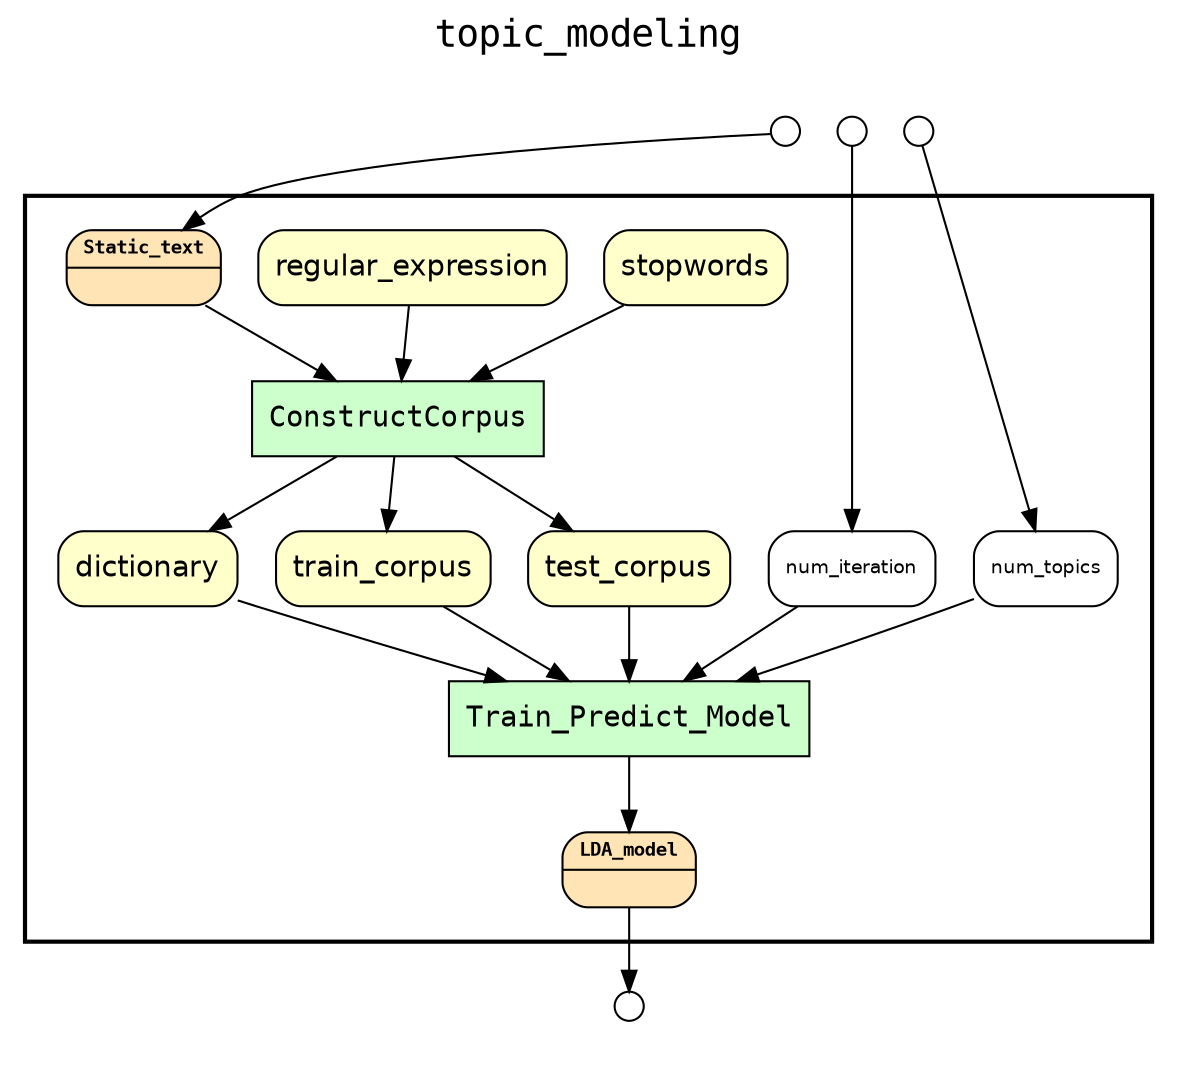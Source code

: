 
digraph yw_data_view {
rankdir=TB
fontname=Courier; fontsize=18; labelloc=t
label="topic_modeling"
subgraph cluster_workflow { label=""; color=black; penwidth=2
subgraph cluster_workflow_inner { label=""; color=white
node[shape=box style="filled" fillcolor="#CCFFCC" peripheries=1 fontname=Courier]
ConstructCorpus
Train_Predict_Model
node[shape=box style="filled" fillcolor="#CCFFCC" peripheries=1 fontname=Courier]
ConstructCorpus
Train_Predict_Model
node[shape=box style="rounded,filled" fillcolor="#FFFFCC" peripheries=1 fontname=Helvetica]
stopwords
regular_expression
dictionary
train_corpus
test_corpus
node[shape=box style="rounded,filled" fillcolor="#FFE4B5" peripheries=1 fontname="Courier-Bold" fontsize=9]
Static_text[shape=record rankdir=LR label="{<f0> Static_text |<f1>}"]
node[shape=box style="rounded,filled" fillcolor="#FFE4B5" peripheries=1 fontname="Courier-Bold" fontsize=9]
LDA_model[shape=record rankdir=LR label="{<f0> LDA_model |<f1>}"]
node[shape=box style="rounded,filled" fillcolor="#FFFFFF" peripheries=1 fontname=Helvetica]
num_iteration
num_topics
}}
subgraph cluster_inflows { label=""; color=white; penwidth=2
subgraph cluster_inflows_inner { label=""; color=white
node[shape=circle fillcolor="#FFFFFF" peripheries=1 width=0.2]
Static_text_inflow [label=""]
num_iteration_inflow [label=""]
num_topics_inflow [label=""]
}}
subgraph cluster_outflows { label=""; color=white; penwidth=2
subgraph cluster_outflows_inner { label=""; color=white
node[shape=circle fillcolor="#FFFFFF" peripheries=1 width=0.2]
LDA_model_outflow [label=""]
}}
num_topics -> Train_Predict_Model
num_iteration -> Train_Predict_Model
test_corpus -> Train_Predict_Model
train_corpus -> Train_Predict_Model
dictionary -> Train_Predict_Model
regular_expression -> ConstructCorpus
stopwords -> ConstructCorpus
Static_text -> ConstructCorpus
ConstructCorpus -> dictionary
ConstructCorpus -> train_corpus
ConstructCorpus -> test_corpus
Train_Predict_Model -> LDA_model
Static_text_inflow -> Static_text
num_iteration_inflow -> num_iteration
num_topics_inflow -> num_topics
LDA_model -> LDA_model_outflow
}

